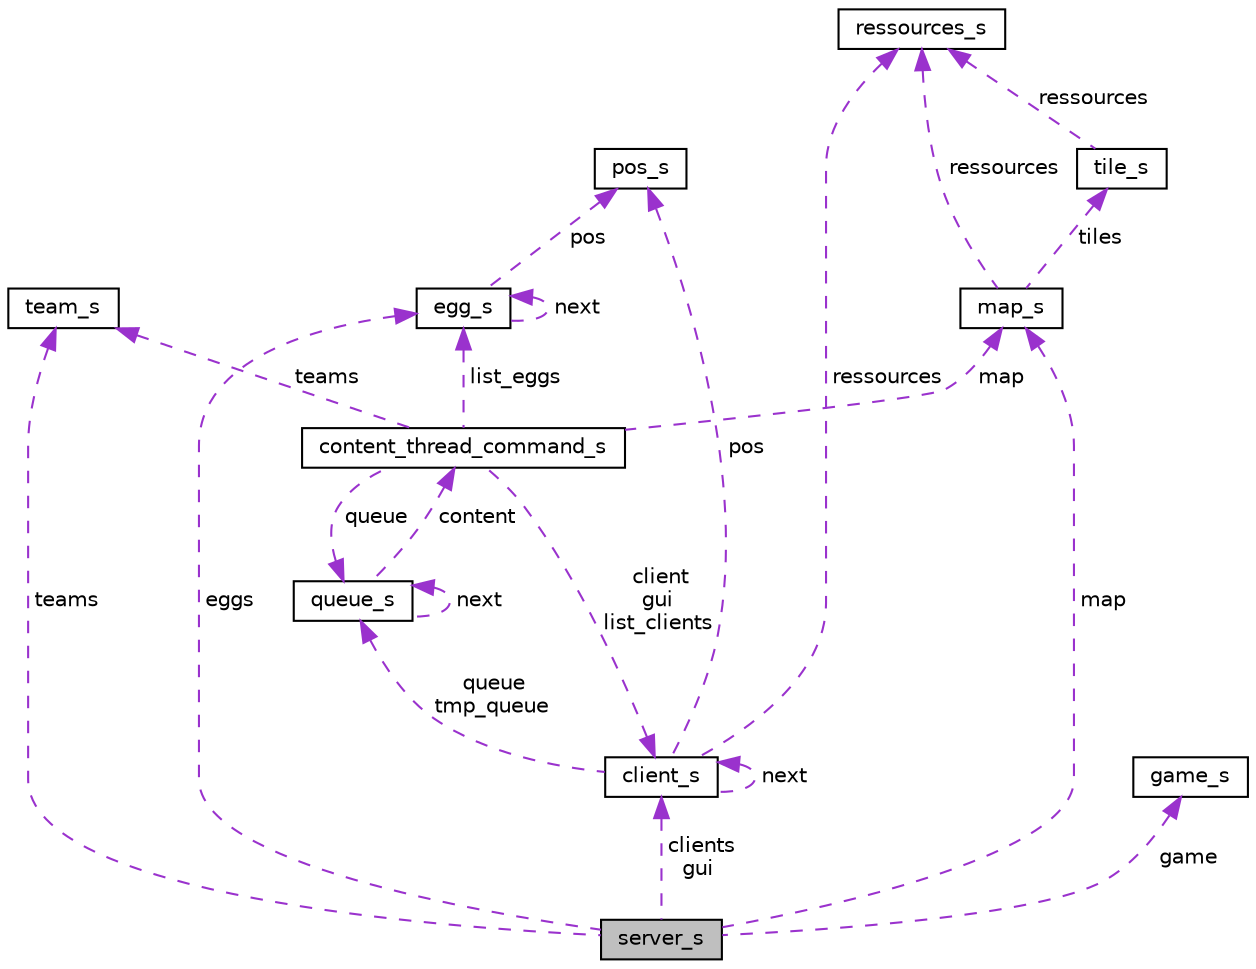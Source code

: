 digraph "server_s"
{
 // LATEX_PDF_SIZE
  edge [fontname="Helvetica",fontsize="10",labelfontname="Helvetica",labelfontsize="10"];
  node [fontname="Helvetica",fontsize="10",shape=record];
  Node1 [label="server_s",height=0.2,width=0.4,color="black", fillcolor="grey75", style="filled", fontcolor="black",tooltip="Structure representing a game server. This structure contains the necessary information for managing ..."];
  Node2 -> Node1 [dir="back",color="darkorchid3",fontsize="10",style="dashed",label=" teams" ,fontname="Helvetica"];
  Node2 [label="team_s",height=0.2,width=0.4,color="black", fillcolor="white", style="filled",URL="$structteam__s.html",tooltip=" "];
  Node3 -> Node1 [dir="back",color="darkorchid3",fontsize="10",style="dashed",label=" clients\ngui" ,fontname="Helvetica"];
  Node3 [label="client_s",height=0.2,width=0.4,color="black", fillcolor="white", style="filled",URL="$structclient__s.html",tooltip="Structure representing a client This structure represents a client in the game and a pointer next to ..."];
  Node4 -> Node3 [dir="back",color="darkorchid3",fontsize="10",style="dashed",label=" pos" ,fontname="Helvetica"];
  Node4 [label="pos_s",height=0.2,width=0.4,color="black", fillcolor="white", style="filled",URL="$structpos__s.html",tooltip="Structure representing a position. This structure represents a position in a 2D space...."];
  Node3 -> Node3 [dir="back",color="darkorchid3",fontsize="10",style="dashed",label=" next" ,fontname="Helvetica"];
  Node5 -> Node3 [dir="back",color="darkorchid3",fontsize="10",style="dashed",label=" queue\ntmp_queue" ,fontname="Helvetica"];
  Node5 [label="queue_s",height=0.2,width=0.4,color="black", fillcolor="white", style="filled",URL="$structqueue__s.html",tooltip="Structure representing a queue node. This structure represents a node in a queue. It contains a funct..."];
  Node5 -> Node5 [dir="back",color="darkorchid3",fontsize="10",style="dashed",label=" next" ,fontname="Helvetica"];
  Node6 -> Node5 [dir="back",color="darkorchid3",fontsize="10",style="dashed",label=" content" ,fontname="Helvetica"];
  Node6 [label="content_thread_command_s",height=0.2,width=0.4,color="black", fillcolor="white", style="filled",URL="$structcontent__thread__command__s.html",tooltip="Structure representing the content of a thread command. This structure represents the content of a th..."];
  Node2 -> Node6 [dir="back",color="darkorchid3",fontsize="10",style="dashed",label=" teams" ,fontname="Helvetica"];
  Node3 -> Node6 [dir="back",color="darkorchid3",fontsize="10",style="dashed",label=" client\ngui\nlist_clients" ,fontname="Helvetica"];
  Node7 -> Node6 [dir="back",color="darkorchid3",fontsize="10",style="dashed",label=" list_eggs" ,fontname="Helvetica"];
  Node7 [label="egg_s",height=0.2,width=0.4,color="black", fillcolor="white", style="filled",URL="$structegg__s.html",tooltip="Structure representing an egg. This structure represents an egg in the game. It contains an integer i..."];
  Node4 -> Node7 [dir="back",color="darkorchid3",fontsize="10",style="dashed",label=" pos" ,fontname="Helvetica"];
  Node7 -> Node7 [dir="back",color="darkorchid3",fontsize="10",style="dashed",label=" next" ,fontname="Helvetica"];
  Node8 -> Node6 [dir="back",color="darkorchid3",fontsize="10",style="dashed",label=" map" ,fontname="Helvetica"];
  Node8 [label="map_s",height=0.2,width=0.4,color="black", fillcolor="white", style="filled",URL="$structmap__s.html",tooltip=" "];
  Node9 -> Node8 [dir="back",color="darkorchid3",fontsize="10",style="dashed",label=" tiles" ,fontname="Helvetica"];
  Node9 [label="tile_s",height=0.2,width=0.4,color="black", fillcolor="white", style="filled",URL="$structtile__s.html",tooltip=" "];
  Node10 -> Node9 [dir="back",color="darkorchid3",fontsize="10",style="dashed",label=" ressources" ,fontname="Helvetica"];
  Node10 [label="ressources_s",height=0.2,width=0.4,color="black", fillcolor="white", style="filled",URL="$structressources__s.html",tooltip=" "];
  Node10 -> Node8 [dir="back",color="darkorchid3",fontsize="10",style="dashed",label=" ressources" ,fontname="Helvetica"];
  Node5 -> Node6 [dir="back",color="darkorchid3",fontsize="10",style="dashed",label=" queue" ,fontname="Helvetica"];
  Node10 -> Node3 [dir="back",color="darkorchid3",fontsize="10",style="dashed",label=" ressources" ,fontname="Helvetica"];
  Node7 -> Node1 [dir="back",color="darkorchid3",fontsize="10",style="dashed",label=" eggs" ,fontname="Helvetica"];
  Node11 -> Node1 [dir="back",color="darkorchid3",fontsize="10",style="dashed",label=" game" ,fontname="Helvetica"];
  Node11 [label="game_s",height=0.2,width=0.4,color="black", fillcolor="white", style="filled",URL="$structgame__s.html",tooltip="Structure representing game information. This structure allows saving information related to a game."];
  Node8 -> Node1 [dir="back",color="darkorchid3",fontsize="10",style="dashed",label=" map" ,fontname="Helvetica"];
}
